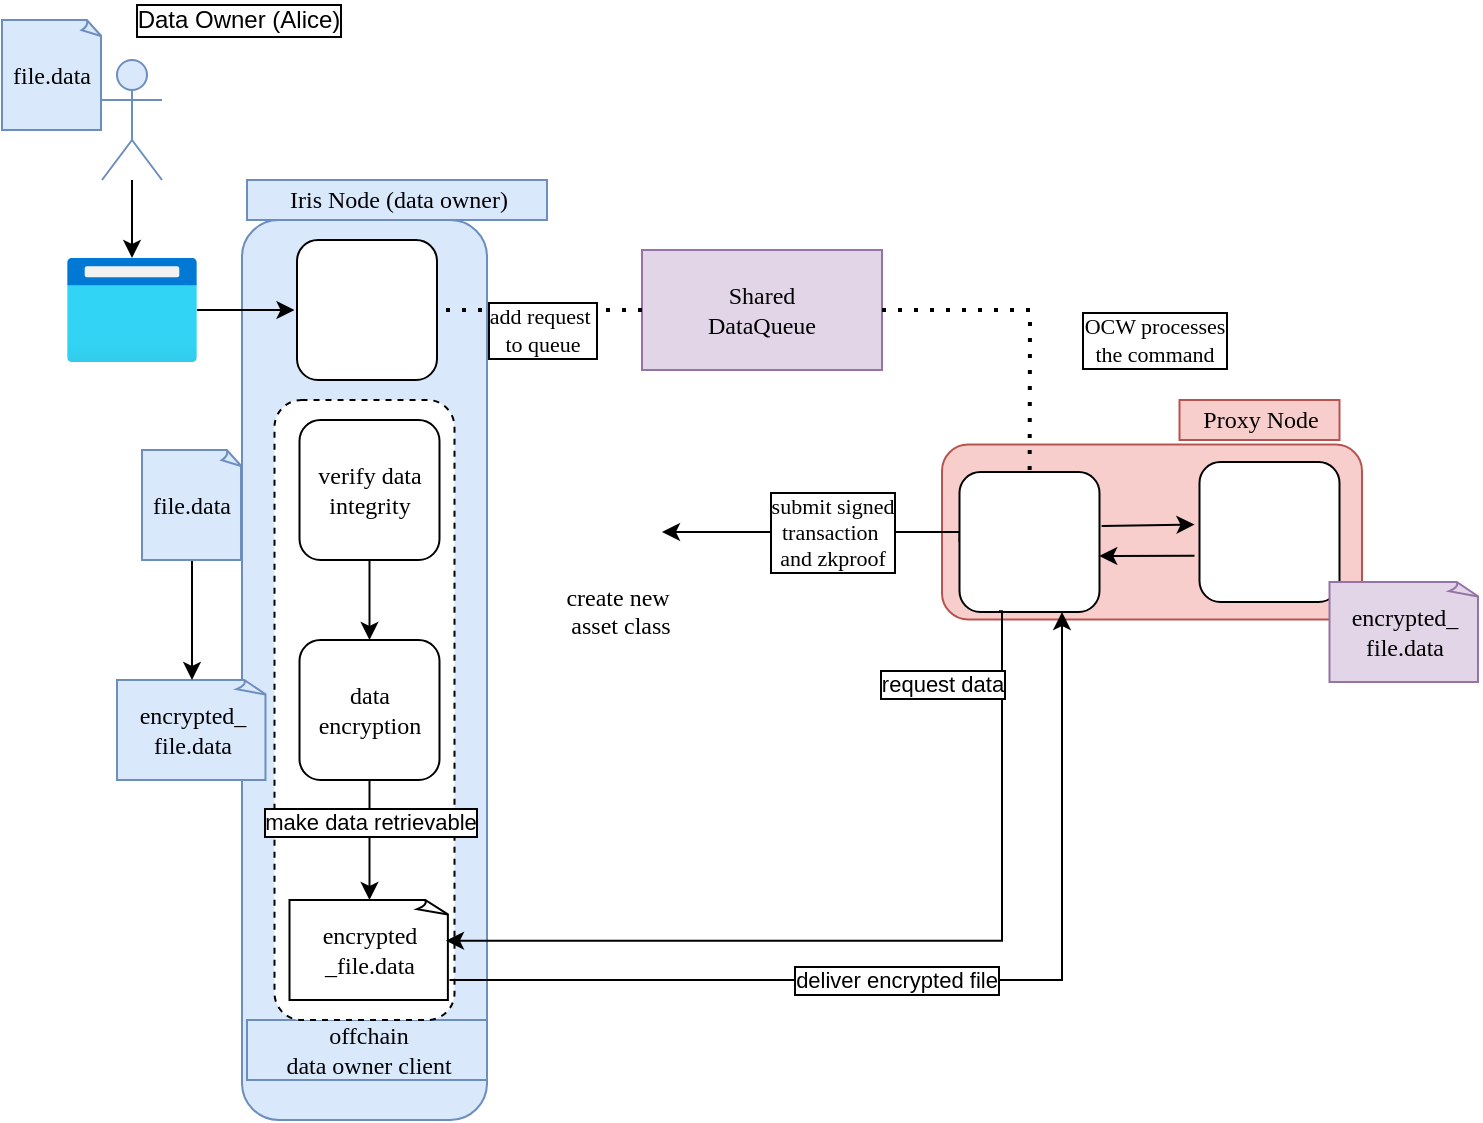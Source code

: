 <mxfile version="17.4.6" type="device"><diagram id="-kGoDsT7zXTbKYv2AYRa" name="Page-1"><mxGraphModel dx="2272" dy="849" grid="1" gridSize="10" guides="1" tooltips="1" connect="1" arrows="1" fold="1" page="1" pageScale="1" pageWidth="850" pageHeight="1100" math="0" shadow="0"><root><mxCell id="0"/><mxCell id="1" parent="0"/><mxCell id="vv2tDwV11_6rgnhSRpAR-9" value="" style="rounded=1;whiteSpace=wrap;html=1;fillColor=#f8cecc;strokeColor=#b85450;fontFamily=Verdana;direction=south;" parent="1" vertex="1"><mxGeometry x="450" y="342.25" width="210" height="87.5" as="geometry"/></mxCell><mxCell id="GBc8xPlSYZW-ED0dEhrq-36" value="" style="edgeStyle=none;rounded=0;orthogonalLoop=1;jettySize=auto;html=1;entryX=0.998;entryY=0.6;entryDx=0;entryDy=0;exitX=0;exitY=0.75;exitDx=0;exitDy=0;entryPerimeter=0;" edge="1" parent="1" source="vv2tDwV11_6rgnhSRpAR-6" target="GBc8xPlSYZW-ED0dEhrq-13"><mxGeometry relative="1" as="geometry"/></mxCell><mxCell id="vv2tDwV11_6rgnhSRpAR-10" value="" style="rounded=1;whiteSpace=wrap;html=1;fontFamily=Verdana;" parent="1" vertex="1"><mxGeometry x="578.75" y="351" width="70" height="70" as="geometry"/></mxCell><mxCell id="vv2tDwV11_6rgnhSRpAR-16" value="" style="edgeStyle=orthogonalEdgeStyle;rounded=0;orthogonalLoop=1;jettySize=auto;html=1;fontFamily=Verdana;" parent="1" source="vv2tDwV11_6rgnhSRpAR-1" target="vv2tDwV11_6rgnhSRpAR-15" edge="1"><mxGeometry relative="1" as="geometry"/></mxCell><mxCell id="vv2tDwV11_6rgnhSRpAR-1" value="" style="shape=umlActor;verticalLabelPosition=bottom;verticalAlign=top;html=1;outlineConnect=0;fillColor=#dae8fc;strokeColor=#6c8ebf;fontFamily=Verdana;" parent="1" vertex="1"><mxGeometry x="30" y="150" width="30" height="60" as="geometry"/></mxCell><mxCell id="vv2tDwV11_6rgnhSRpAR-6" value="" style="shape=image;verticalLabelPosition=bottom;verticalAlign=top;imageAspect=0;image=https://upload.wikimedia.org/wikipedia/commons/1/18/Ipfs-logo-1024-ice-text.png;fontFamily=Verdana;" parent="1" vertex="1"><mxGeometry x="576.25" y="351" width="72.5" height="62.5" as="geometry"/></mxCell><mxCell id="vv2tDwV11_6rgnhSRpAR-11" value="file.data" style="whiteSpace=wrap;html=1;shape=mxgraph.basic.document;fillColor=#dae8fc;strokeColor=#6c8ebf;fontFamily=Verdana;" parent="1" vertex="1"><mxGeometry x="-20" y="130" width="50" height="55" as="geometry"/></mxCell><mxCell id="vv2tDwV11_6rgnhSRpAR-15" value="" style="aspect=fixed;html=1;points=[];align=center;image;fontSize=12;image=img/lib/azure2/general/Browser.svg;fontFamily=Verdana;" parent="1" vertex="1"><mxGeometry x="12.5" y="249" width="65" height="52" as="geometry"/></mxCell><mxCell id="vv2tDwV11_6rgnhSRpAR-27" value="Shared &lt;br&gt;DataQueue" style="rounded=0;whiteSpace=wrap;html=1;fillColor=#e1d5e7;strokeColor=#9673a6;fontFamily=Verdana;" parent="1" vertex="1"><mxGeometry x="300" y="245" width="120" height="60" as="geometry"/></mxCell><mxCell id="vv2tDwV11_6rgnhSRpAR-30" value="" style="endArrow=none;dashed=1;html=1;dashPattern=1 3;strokeWidth=2;rounded=0;exitX=1;exitY=0.5;exitDx=0;exitDy=0;fontFamily=Verdana;" parent="1" source="vv2tDwV11_6rgnhSRpAR-27" target="vv2tDwV11_6rgnhSRpAR-7" edge="1"><mxGeometry width="50" height="50" relative="1" as="geometry"><mxPoint x="315" y="340" as="sourcePoint"/><mxPoint x="315" y="215" as="targetPoint"/><Array as="points"><mxPoint x="494" y="275"/></Array></mxGeometry></mxCell><mxCell id="vv2tDwV11_6rgnhSRpAR-32" value="&lt;div&gt;OCW processes &lt;br&gt;&lt;/div&gt;&lt;div&gt;the command&lt;/div&gt;" style="edgeLabel;html=1;align=center;verticalAlign=middle;resizable=0;points=[];fontFamily=Verdana;labelBorderColor=default;" parent="vv2tDwV11_6rgnhSRpAR-30" vertex="1" connectable="0"><mxGeometry x="-0.657" relative="1" as="geometry"><mxPoint x="109" y="15" as="offset"/></mxGeometry></mxCell><mxCell id="vv2tDwV11_6rgnhSRpAR-40" style="edgeStyle=orthogonalEdgeStyle;rounded=0;orthogonalLoop=1;jettySize=auto;html=1;fontFamily=Verdana;exitX=0;exitY=0.5;exitDx=0;exitDy=0;" parent="1" source="vv2tDwV11_6rgnhSRpAR-7" edge="1"><mxGeometry relative="1" as="geometry"><mxPoint x="310" y="386" as="targetPoint"/><Array as="points"><mxPoint x="459" y="386"/></Array></mxGeometry></mxCell><mxCell id="vv2tDwV11_6rgnhSRpAR-41" value="&lt;div&gt;submit signed&lt;/div&gt;&lt;div&gt;transaction&amp;nbsp;&lt;/div&gt;&lt;div&gt;and zkproof&lt;br&gt;&lt;/div&gt;" style="edgeLabel;html=1;align=center;verticalAlign=middle;resizable=0;points=[];fontFamily=Verdana;labelBorderColor=default;" parent="vv2tDwV11_6rgnhSRpAR-40" vertex="1" connectable="0"><mxGeometry x="-0.588" y="1" relative="1" as="geometry"><mxPoint x="-38" y="-1" as="offset"/></mxGeometry></mxCell><mxCell id="vv2tDwV11_6rgnhSRpAR-43" value="encrypted_&lt;br&gt;file.data" style="whiteSpace=wrap;html=1;shape=mxgraph.basic.document;fillColor=#e1d5e7;strokeColor=#9673a6;fontFamily=Verdana;" parent="1" vertex="1"><mxGeometry x="643.75" y="411" width="75" height="50" as="geometry"/></mxCell><mxCell id="vv2tDwV11_6rgnhSRpAR-44" value="Proxy Node" style="text;html=1;align=center;verticalAlign=middle;resizable=0;points=[];autosize=1;strokeColor=#b85450;fillColor=#f8cecc;fontFamily=Verdana;" parent="1" vertex="1"><mxGeometry x="568.75" y="320" width="80" height="20" as="geometry"/></mxCell><mxCell id="vv2tDwV11_6rgnhSRpAR-46" value="&lt;div&gt;create new&amp;nbsp;&lt;/div&gt;&lt;div&gt;asset class&lt;br&gt;&lt;/div&gt;" style="shape=image;html=1;verticalAlign=top;verticalLabelPosition=bottom;labelBackgroundColor=#ffffff;imageAspect=0;aspect=fixed;image=https://cdn0.iconfinder.com/data/icons/business-collection-2027/59/coin-1-128.png;fontFamily=Verdana;rotation=0;" parent="1" vertex="1"><mxGeometry x="270" y="367" width="38" height="38" as="geometry"/></mxCell><mxCell id="GBc8xPlSYZW-ED0dEhrq-1" value="" style="rounded=1;whiteSpace=wrap;html=1;fillColor=#dae8fc;strokeColor=#6c8ebf;fontFamily=Verdana;" vertex="1" parent="1"><mxGeometry x="100" y="230" width="122.5" height="450" as="geometry"/></mxCell><mxCell id="GBc8xPlSYZW-ED0dEhrq-10" value="Iris Node (data owner)" style="text;html=1;align=center;verticalAlign=middle;resizable=0;points=[];autosize=1;strokeColor=#6c8ebf;fillColor=#dae8fc;fontFamily=Verdana;" vertex="1" parent="1"><mxGeometry x="102.5" y="210" width="150" height="20" as="geometry"/></mxCell><mxCell id="GBc8xPlSYZW-ED0dEhrq-11" value="offchain &lt;br&gt;data owner client" style="text;html=1;align=center;verticalAlign=middle;resizable=0;points=[];autosize=1;strokeColor=#6c8ebf;fillColor=#dae8fc;fontFamily=Verdana;" vertex="1" parent="1"><mxGeometry x="102.5" y="630" width="120" height="30" as="geometry"/></mxCell><mxCell id="GBc8xPlSYZW-ED0dEhrq-12" value="" style="rounded=1;whiteSpace=wrap;html=1;fontFamily=Verdana;" vertex="1" parent="1"><mxGeometry x="127.5" y="240" width="70" height="70" as="geometry"/></mxCell><mxCell id="GBc8xPlSYZW-ED0dEhrq-13" value="" style="rounded=1;whiteSpace=wrap;html=1;fontFamily=Verdana;" vertex="1" parent="1"><mxGeometry x="458.75" y="356" width="70" height="70" as="geometry"/></mxCell><mxCell id="GBc8xPlSYZW-ED0dEhrq-37" value="" style="edgeStyle=none;rounded=0;orthogonalLoop=1;jettySize=auto;html=1;exitX=1.015;exitY=0.386;exitDx=0;exitDy=0;entryX=0;entryY=0.5;entryDx=0;entryDy=0;exitPerimeter=0;" edge="1" parent="1" source="vv2tDwV11_6rgnhSRpAR-7" target="vv2tDwV11_6rgnhSRpAR-6"><mxGeometry relative="1" as="geometry"/></mxCell><mxCell id="vv2tDwV11_6rgnhSRpAR-7" value="" style="shape=image;verticalLabelPosition=bottom;verticalAlign=top;imageAspect=0;image=https://cdn-images-1.medium.com/max/960/1*OQP5QAtLtrVCtNCKwB6GkQ.png;fontFamily=Verdana;" parent="1" vertex="1"><mxGeometry x="458.75" y="356" width="70" height="70" as="geometry"/></mxCell><mxCell id="vv2tDwV11_6rgnhSRpAR-28" value="" style="endArrow=none;dashed=1;html=1;dashPattern=1 3;strokeWidth=2;rounded=0;exitX=0;exitY=0.5;exitDx=0;exitDy=0;fontFamily=Verdana;" parent="1" source="vv2tDwV11_6rgnhSRpAR-27" target="vv2tDwV11_6rgnhSRpAR-24" edge="1"><mxGeometry width="50" height="50" relative="1" as="geometry"><mxPoint x="340" y="230" as="sourcePoint"/><mxPoint x="390" y="180" as="targetPoint"/></mxGeometry></mxCell><mxCell id="vv2tDwV11_6rgnhSRpAR-29" value="&lt;div&gt;add request&amp;nbsp;&lt;/div&gt;&lt;div&gt;to queue&lt;br&gt;&lt;/div&gt;" style="edgeLabel;html=1;align=center;verticalAlign=middle;resizable=0;points=[];fontFamily=Verdana;labelBorderColor=default;" parent="vv2tDwV11_6rgnhSRpAR-28" vertex="1" connectable="0"><mxGeometry x="0.312" y="1" relative="1" as="geometry"><mxPoint x="18" y="9" as="offset"/></mxGeometry></mxCell><mxCell id="vv2tDwV11_6rgnhSRpAR-24" value="" style="shape=image;verticalLabelPosition=bottom;verticalAlign=top;imageAspect=0;image=https://cdn-images-1.medium.com/max/960/1*OQP5QAtLtrVCtNCKwB6GkQ.png;fontFamily=Verdana;" parent="1" vertex="1"><mxGeometry x="126.25" y="240" width="70" height="70" as="geometry"/></mxCell><mxCell id="GBc8xPlSYZW-ED0dEhrq-30" value="" style="rounded=1;whiteSpace=wrap;html=1;fontFamily=Verdana;dashed=1;" vertex="1" parent="1"><mxGeometry x="116.25" y="320" width="90" height="310" as="geometry"/></mxCell><mxCell id="GBc8xPlSYZW-ED0dEhrq-5" value="" style="edgeStyle=orthogonalEdgeStyle;rounded=0;orthogonalLoop=1;jettySize=auto;html=1;startArrow=none;" edge="1" parent="1" source="GBc8xPlSYZW-ED0dEhrq-20" target="vv2tDwV11_6rgnhSRpAR-33"><mxGeometry relative="1" as="geometry"><mxPoint x="163.75" y="500" as="sourcePoint"/></mxGeometry></mxCell><mxCell id="GBc8xPlSYZW-ED0dEhrq-6" value="make data retrievable" style="edgeLabel;html=1;align=center;verticalAlign=middle;resizable=0;points=[];labelBorderColor=default;" vertex="1" connectable="0" parent="GBc8xPlSYZW-ED0dEhrq-5"><mxGeometry x="0.284" y="1" relative="1" as="geometry"><mxPoint x="-1" y="-18" as="offset"/></mxGeometry></mxCell><mxCell id="vv2tDwV11_6rgnhSRpAR-33" value="encrypted&lt;br&gt;_file.data" style="whiteSpace=wrap;html=1;shape=mxgraph.basic.document;fontFamily=Verdana;" parent="1" vertex="1"><mxGeometry x="123.75" y="570" width="80" height="50" as="geometry"/></mxCell><mxCell id="GBc8xPlSYZW-ED0dEhrq-27" value="" style="edgeStyle=orthogonalEdgeStyle;rounded=0;orthogonalLoop=1;jettySize=auto;html=1;" edge="1" parent="1" source="GBc8xPlSYZW-ED0dEhrq-19" target="GBc8xPlSYZW-ED0dEhrq-20"><mxGeometry relative="1" as="geometry"/></mxCell><mxCell id="GBc8xPlSYZW-ED0dEhrq-19" value="verify data integrity" style="rounded=1;whiteSpace=wrap;html=1;fontFamily=Verdana;" vertex="1" parent="1"><mxGeometry x="128.75" y="330" width="70" height="70" as="geometry"/></mxCell><mxCell id="GBc8xPlSYZW-ED0dEhrq-20" value="data encryption" style="rounded=1;whiteSpace=wrap;html=1;fontFamily=Verdana;" vertex="1" parent="1"><mxGeometry x="128.75" y="440" width="70" height="70" as="geometry"/></mxCell><mxCell id="GBc8xPlSYZW-ED0dEhrq-9" style="rounded=0;orthogonalLoop=1;jettySize=auto;html=1;edgeStyle=orthogonalEdgeStyle;" edge="1" parent="1" source="vv2tDwV11_6rgnhSRpAR-33" target="GBc8xPlSYZW-ED0dEhrq-13"><mxGeometry relative="1" as="geometry"><Array as="points"><mxPoint x="510" y="610"/></Array></mxGeometry></mxCell><mxCell id="GBc8xPlSYZW-ED0dEhrq-29" value="deliver encrypted file" style="edgeLabel;html=1;align=center;verticalAlign=middle;resizable=0;points=[];labelBorderColor=default;" vertex="1" connectable="0" parent="GBc8xPlSYZW-ED0dEhrq-9"><mxGeometry x="-0.388" relative="1" as="geometry"><mxPoint x="73" as="offset"/></mxGeometry></mxCell><mxCell id="GBc8xPlSYZW-ED0dEhrq-7" style="rounded=0;orthogonalLoop=1;jettySize=auto;html=1;entryX=0.978;entryY=0.407;entryDx=0;entryDy=0;entryPerimeter=0;edgeStyle=orthogonalEdgeStyle;exitX=0.282;exitY=0.994;exitDx=0;exitDy=0;exitPerimeter=0;" edge="1" parent="1" source="GBc8xPlSYZW-ED0dEhrq-13" target="vv2tDwV11_6rgnhSRpAR-33"><mxGeometry relative="1" as="geometry"><mxPoint x="204" y="610" as="targetPoint"/><mxPoint x="460" y="380" as="sourcePoint"/><Array as="points"><mxPoint x="480" y="426"/><mxPoint x="480" y="590"/></Array></mxGeometry></mxCell><mxCell id="GBc8xPlSYZW-ED0dEhrq-28" value="request data" style="edgeLabel;html=1;align=center;verticalAlign=middle;resizable=0;points=[];labelBorderColor=default;" vertex="1" connectable="0" parent="GBc8xPlSYZW-ED0dEhrq-7"><mxGeometry x="0.867" y="-1" relative="1" as="geometry"><mxPoint x="218" y="-128" as="offset"/></mxGeometry></mxCell><mxCell id="GBc8xPlSYZW-ED0dEhrq-38" value="encrypted_&lt;br&gt;file.data" style="whiteSpace=wrap;html=1;shape=mxgraph.basic.document;fillColor=#dae8fc;strokeColor=#6c8ebf;fontFamily=Verdana;" vertex="1" parent="1"><mxGeometry x="37.5" y="460" width="75" height="50" as="geometry"/></mxCell><mxCell id="GBc8xPlSYZW-ED0dEhrq-40" value="" style="edgeStyle=none;rounded=0;orthogonalLoop=1;jettySize=auto;html=1;" edge="1" parent="1" source="GBc8xPlSYZW-ED0dEhrq-39" target="GBc8xPlSYZW-ED0dEhrq-38"><mxGeometry relative="1" as="geometry"/></mxCell><mxCell id="GBc8xPlSYZW-ED0dEhrq-39" value="file.data" style="whiteSpace=wrap;html=1;shape=mxgraph.basic.document;fillColor=#dae8fc;strokeColor=#6c8ebf;fontFamily=Verdana;" vertex="1" parent="1"><mxGeometry x="50" y="345" width="50" height="55" as="geometry"/></mxCell><mxCell id="vv2tDwV11_6rgnhSRpAR-17" style="edgeStyle=orthogonalEdgeStyle;rounded=0;orthogonalLoop=1;jettySize=auto;html=1;fontFamily=Verdana;" parent="1" source="vv2tDwV11_6rgnhSRpAR-15" target="vv2tDwV11_6rgnhSRpAR-24" edge="1"><mxGeometry relative="1" as="geometry"><Array as="points"/><mxPoint x="150" y="300" as="targetPoint"/></mxGeometry></mxCell><mxCell id="GBc8xPlSYZW-ED0dEhrq-41" value="Data Owner (Alice)" style="text;html=1;align=center;verticalAlign=middle;resizable=0;points=[];autosize=1;strokeColor=none;fillColor=none;labelBorderColor=default;" vertex="1" parent="1"><mxGeometry x="37.5" y="120" width="120" height="20" as="geometry"/></mxCell></root></mxGraphModel></diagram></mxfile>